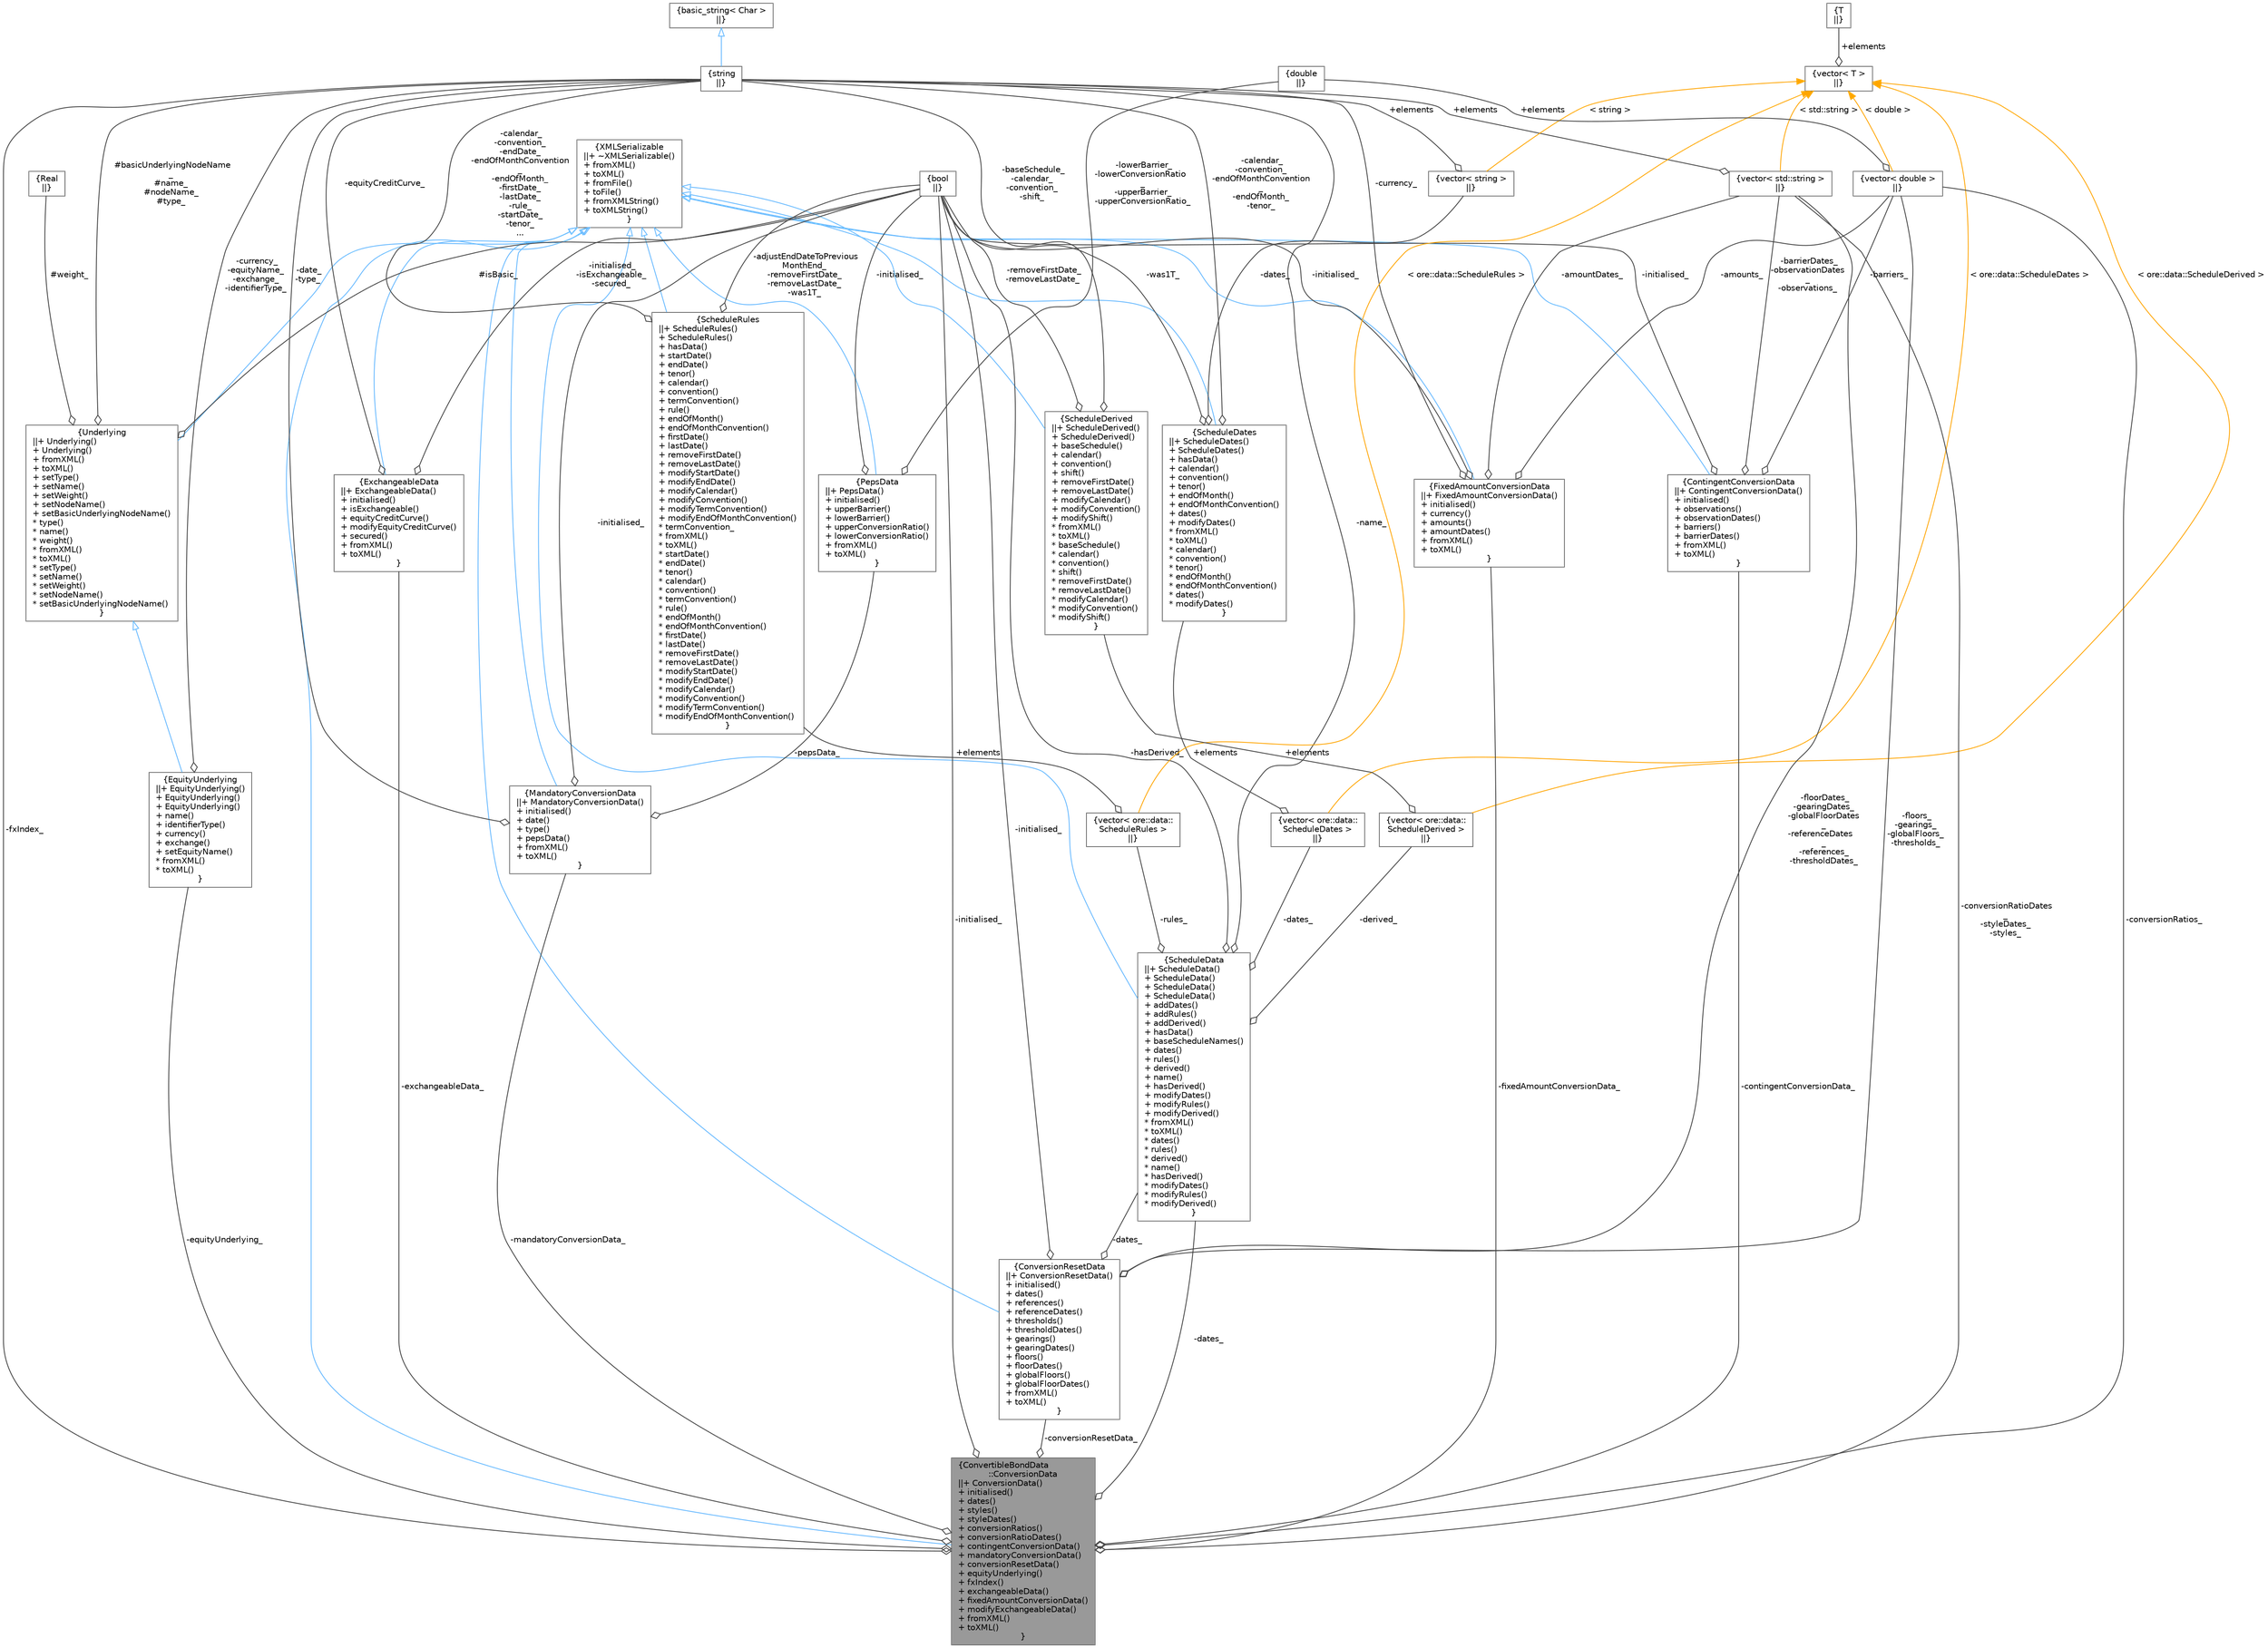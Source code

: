 digraph "ConvertibleBondData::ConversionData"
{
 // INTERACTIVE_SVG=YES
 // LATEX_PDF_SIZE
  bgcolor="transparent";
  edge [fontname=Helvetica,fontsize=10,labelfontname=Helvetica,labelfontsize=10];
  node [fontname=Helvetica,fontsize=10,shape=box,height=0.2,width=0.4];
  Node1 [label="{ConvertibleBondData\l::ConversionData\n||+ ConversionData()\l+ initialised()\l+ dates()\l+ styles()\l+ styleDates()\l+ conversionRatios()\l+ conversionRatioDates()\l+ contingentConversionData()\l+ mandatoryConversionData()\l+ conversionResetData()\l+ equityUnderlying()\l+ fxIndex()\l+ exchangeableData()\l+ fixedAmountConversionData()\l+ modifyExchangeableData()\l+ fromXML()\l+ toXML()\l}",height=0.2,width=0.4,color="gray40", fillcolor="grey60", style="filled", fontcolor="black",tooltip=" "];
  Node2 -> Node1 [dir="back",color="steelblue1",style="solid",arrowtail="onormal"];
  Node2 [label="{XMLSerializable\n||+ ~XMLSerializable()\l+ fromXML()\l+ toXML()\l+ fromFile()\l+ toFile()\l+ fromXMLString()\l+ toXMLString()\l}",height=0.2,width=0.4,color="gray40", fillcolor="white", style="filled",URL="$classore_1_1data_1_1_x_m_l_serializable.html",tooltip="Base class for all serializable classes."];
  Node3 -> Node1 [color="grey25",style="solid",label=" -initialised_" ,arrowhead="odiamond"];
  Node3 [label="{bool\n||}",height=0.2,width=0.4,color="gray40", fillcolor="white", style="filled",URL="$classbool.html",tooltip=" "];
  Node4 -> Node1 [color="grey25",style="solid",label=" -dates_" ,arrowhead="odiamond"];
  Node4 [label="{ScheduleData\n||+ ScheduleData()\l+ ScheduleData()\l+ ScheduleData()\l+ ScheduleData()\l+ addDates()\l+ addRules()\l+ addDerived()\l+ hasData()\l+ baseScheduleNames()\l+ dates()\l+ rules()\l+ derived()\l+ name()\l+ hasDerived()\l+ modifyDates()\l+ modifyRules()\l+ modifyDerived()\l* fromXML()\l* toXML()\l* dates()\l* rules()\l* derived()\l* name()\l* hasDerived()\l* modifyDates()\l* modifyRules()\l* modifyDerived()\l}",height=0.2,width=0.4,color="gray40", fillcolor="white", style="filled",URL="$classore_1_1data_1_1_schedule_data.html",tooltip="Serializable schedule data."];
  Node2 -> Node4 [dir="back",color="steelblue1",style="solid",arrowtail="onormal"];
  Node5 -> Node4 [color="grey25",style="solid",label=" -dates_" ,arrowhead="odiamond"];
  Node5 [label="{vector\< ore::data::\lScheduleDates \>\n||}",height=0.2,width=0.4,color="gray40", fillcolor="white", style="filled",tooltip=" "];
  Node6 -> Node5 [color="grey25",style="solid",label=" +elements" ,arrowhead="odiamond"];
  Node6 [label="{ScheduleDates\n||+ ScheduleDates()\l+ ScheduleDates()\l+ hasData()\l+ calendar()\l+ convention()\l+ tenor()\l+ endOfMonth()\l+ endOfMonthConvention()\l+ dates()\l+ modifyDates()\l* fromXML()\l* toXML()\l* calendar()\l* convention()\l* tenor()\l* endOfMonth()\l* endOfMonthConvention()\l* dates()\l* modifyDates()\l}",height=0.2,width=0.4,color="gray40", fillcolor="white", style="filled",URL="$classore_1_1data_1_1_schedule_dates.html",tooltip="Serializable object holding schedule Dates data."];
  Node2 -> Node6 [dir="back",color="steelblue1",style="solid",arrowtail="onormal"];
  Node7 -> Node6 [color="grey25",style="solid",label=" -calendar_\n-convention_\n-endOfMonthConvention\l_\n-endOfMonth_\n-tenor_" ,arrowhead="odiamond"];
  Node7 [label="{string\n||}",height=0.2,width=0.4,color="gray40", fillcolor="white", style="filled",tooltip=" "];
  Node8 -> Node7 [dir="back",color="steelblue1",style="solid",arrowtail="onormal"];
  Node8 [label="{basic_string\< Char \>\n||}",height=0.2,width=0.4,color="gray40", fillcolor="white", style="filled",tooltip=" "];
  Node9 -> Node6 [color="grey25",style="solid",label=" -dates_" ,arrowhead="odiamond"];
  Node9 [label="{vector\< string \>\n||}",height=0.2,width=0.4,color="gray40", fillcolor="white", style="filled",tooltip=" "];
  Node7 -> Node9 [color="grey25",style="solid",label=" +elements" ,arrowhead="odiamond"];
  Node10 -> Node9 [dir="back",color="orange",style="solid",label=" \< string \>" ];
  Node10 [label="{vector\< T \>\n||}",height=0.2,width=0.4,color="gray40", fillcolor="white", style="filled",tooltip=" "];
  Node11 -> Node10 [color="grey25",style="solid",label=" +elements" ,arrowhead="odiamond"];
  Node11 [label="{T\n||}",height=0.2,width=0.4,color="gray40", fillcolor="white", style="filled",tooltip=" "];
  Node3 -> Node6 [color="grey25",style="solid",label=" -was1T_" ,arrowhead="odiamond"];
  Node10 -> Node5 [dir="back",color="orange",style="solid",label=" \< ore::data::ScheduleDates \>" ];
  Node12 -> Node4 [color="grey25",style="solid",label=" -rules_" ,arrowhead="odiamond"];
  Node12 [label="{vector\< ore::data::\lScheduleRules \>\n||}",height=0.2,width=0.4,color="gray40", fillcolor="white", style="filled",tooltip=" "];
  Node13 -> Node12 [color="grey25",style="solid",label=" +elements" ,arrowhead="odiamond"];
  Node13 [label="{ScheduleRules\n||+ ScheduleRules()\l+ ScheduleRules()\l+ hasData()\l+ startDate()\l+ endDate()\l+ tenor()\l+ calendar()\l+ convention()\l+ termConvention()\l+ rule()\l+ endOfMonth()\l+ endOfMonthConvention()\l+ firstDate()\l+ lastDate()\l+ removeFirstDate()\l+ removeLastDate()\l+ modifyStartDate()\l+ modifyEndDate()\l+ modifyCalendar()\l+ modifyConvention()\l+ modifyTermConvention()\l+ modifyEndOfMonthConvention()\l* termConvention_\l* fromXML()\l* toXML()\l* startDate()\l* endDate()\l* tenor()\l* calendar()\l* convention()\l* termConvention()\l* rule()\l* endOfMonth()\l* endOfMonthConvention()\l* firstDate()\l* lastDate()\l* removeFirstDate()\l* removeLastDate()\l* modifyStartDate()\l* modifyEndDate()\l* modifyCalendar()\l* modifyConvention()\l* modifyTermConvention()\l* modifyEndOfMonthConvention()\l}",height=0.2,width=0.4,color="gray40", fillcolor="white", style="filled",URL="$classore_1_1data_1_1_schedule_rules.html",tooltip="Serializable object holding schedule Rules data."];
  Node2 -> Node13 [dir="back",color="steelblue1",style="solid",arrowtail="onormal"];
  Node7 -> Node13 [color="grey25",style="solid",label=" -calendar_\n-convention_\n-endDate_\n-endOfMonthConvention\l_\n-endOfMonth_\n-firstDate_\n-lastDate_\n-rule_\n-startDate_\n-tenor_\n..." ,arrowhead="odiamond"];
  Node3 -> Node13 [color="grey25",style="solid",label=" -adjustEndDateToPrevious\lMonthEnd_\n-removeFirstDate_\n-removeLastDate_\n-was1T_" ,arrowhead="odiamond"];
  Node10 -> Node12 [dir="back",color="orange",style="solid",label=" \< ore::data::ScheduleRules \>" ];
  Node14 -> Node4 [color="grey25",style="solid",label=" -derived_" ,arrowhead="odiamond"];
  Node14 [label="{vector\< ore::data::\lScheduleDerived \>\n||}",height=0.2,width=0.4,color="gray40", fillcolor="white", style="filled",tooltip=" "];
  Node15 -> Node14 [color="grey25",style="solid",label=" +elements" ,arrowhead="odiamond"];
  Node15 [label="{ScheduleDerived\n||+ ScheduleDerived()\l+ ScheduleDerived()\l+ baseSchedule()\l+ calendar()\l+ convention()\l+ shift()\l+ removeFirstDate()\l+ removeLastDate()\l+ modifyCalendar()\l+ modifyConvention()\l+ modifyShift()\l* fromXML()\l* toXML()\l* baseSchedule()\l* calendar()\l* convention()\l* shift()\l* removeFirstDate()\l* removeLastDate()\l* modifyCalendar()\l* modifyConvention()\l* modifyShift()\l}",height=0.2,width=0.4,color="gray40", fillcolor="white", style="filled",URL="$classore_1_1data_1_1_schedule_derived.html",tooltip="Serializable object holding Derived schedule data."];
  Node2 -> Node15 [dir="back",color="steelblue1",style="solid",arrowtail="onormal"];
  Node7 -> Node15 [color="grey25",style="solid",label=" -baseSchedule_\n-calendar_\n-convention_\n-shift_" ,arrowhead="odiamond"];
  Node3 -> Node15 [color="grey25",style="solid",label=" -removeFirstDate_\n-removeLastDate_" ,arrowhead="odiamond"];
  Node10 -> Node14 [dir="back",color="orange",style="solid",label=" \< ore::data::ScheduleDerived \>" ];
  Node7 -> Node4 [color="grey25",style="solid",label=" -name_" ,arrowhead="odiamond"];
  Node3 -> Node4 [color="grey25",style="solid",label=" -hasDerived_" ,arrowhead="odiamond"];
  Node16 -> Node1 [color="grey25",style="solid",label=" -conversionRatioDates\l_\n-styleDates_\n-styles_" ,arrowhead="odiamond"];
  Node16 [label="{vector\< std::string \>\n||}",height=0.2,width=0.4,color="gray40", fillcolor="white", style="filled",tooltip=" "];
  Node7 -> Node16 [color="grey25",style="solid",label=" +elements" ,arrowhead="odiamond"];
  Node10 -> Node16 [dir="back",color="orange",style="solid",label=" \< std::string \>" ];
  Node17 -> Node1 [color="grey25",style="solid",label=" -conversionRatios_" ,arrowhead="odiamond"];
  Node17 [label="{vector\< double \>\n||}",height=0.2,width=0.4,color="gray40", fillcolor="white", style="filled",tooltip=" "];
  Node18 -> Node17 [color="grey25",style="solid",label=" +elements" ,arrowhead="odiamond"];
  Node18 [label="{double\n||}",height=0.2,width=0.4,color="gray40", fillcolor="white", style="filled",tooltip=" "];
  Node10 -> Node17 [dir="back",color="orange",style="solid",label=" \< double \>" ];
  Node19 -> Node1 [color="grey25",style="solid",label=" -contingentConversionData_" ,arrowhead="odiamond"];
  Node19 [label="{ContingentConversionData\n||+ ContingentConversionData()\l+ initialised()\l+ observations()\l+ observationDates()\l+ barriers()\l+ barrierDates()\l+ fromXML()\l+ toXML()\l}",height=0.2,width=0.4,color="gray40", fillcolor="white", style="filled",URL="$classore_1_1data_1_1_convertible_bond_data_1_1_conversion_data_1_1_contingent_conversion_data.html",tooltip=" "];
  Node2 -> Node19 [dir="back",color="steelblue1",style="solid",arrowtail="onormal"];
  Node3 -> Node19 [color="grey25",style="solid",label=" -initialised_" ,arrowhead="odiamond"];
  Node16 -> Node19 [color="grey25",style="solid",label=" -barrierDates_\n-observationDates\l_\n-observations_" ,arrowhead="odiamond"];
  Node17 -> Node19 [color="grey25",style="solid",label=" -barriers_" ,arrowhead="odiamond"];
  Node20 -> Node1 [color="grey25",style="solid",label=" -mandatoryConversionData_" ,arrowhead="odiamond"];
  Node20 [label="{MandatoryConversionData\n||+ MandatoryConversionData()\l+ initialised()\l+ date()\l+ type()\l+ pepsData()\l+ fromXML()\l+ toXML()\l}",height=0.2,width=0.4,color="gray40", fillcolor="white", style="filled",URL="$classore_1_1data_1_1_convertible_bond_data_1_1_conversion_data_1_1_mandatory_conversion_data.html",tooltip=" "];
  Node2 -> Node20 [dir="back",color="steelblue1",style="solid",arrowtail="onormal"];
  Node3 -> Node20 [color="grey25",style="solid",label=" -initialised_" ,arrowhead="odiamond"];
  Node7 -> Node20 [color="grey25",style="solid",label=" -date_\n-type_" ,arrowhead="odiamond"];
  Node21 -> Node20 [color="grey25",style="solid",label=" -pepsData_" ,arrowhead="odiamond"];
  Node21 [label="{PepsData\n||+ PepsData()\l+ initialised()\l+ upperBarrier()\l+ lowerBarrier()\l+ upperConversionRatio()\l+ lowerConversionRatio()\l+ fromXML()\l+ toXML()\l}",height=0.2,width=0.4,color="gray40", fillcolor="white", style="filled",URL="$classore_1_1data_1_1_convertible_bond_data_1_1_conversion_data_1_1_mandatory_conversion_data_1_1_peps_data.html",tooltip=" "];
  Node2 -> Node21 [dir="back",color="steelblue1",style="solid",arrowtail="onormal"];
  Node3 -> Node21 [color="grey25",style="solid",label=" -initialised_" ,arrowhead="odiamond"];
  Node18 -> Node21 [color="grey25",style="solid",label=" -lowerBarrier_\n-lowerConversionRatio\l_\n-upperBarrier_\n-upperConversionRatio_" ,arrowhead="odiamond"];
  Node22 -> Node1 [color="grey25",style="solid",label=" -conversionResetData_" ,arrowhead="odiamond"];
  Node22 [label="{ConversionResetData\n||+ ConversionResetData()\l+ initialised()\l+ dates()\l+ references()\l+ referenceDates()\l+ thresholds()\l+ thresholdDates()\l+ gearings()\l+ gearingDates()\l+ floors()\l+ floorDates()\l+ globalFloors()\l+ globalFloorDates()\l+ fromXML()\l+ toXML()\l}",height=0.2,width=0.4,color="gray40", fillcolor="white", style="filled",URL="$classore_1_1data_1_1_convertible_bond_data_1_1_conversion_data_1_1_conversion_reset_data.html",tooltip=" "];
  Node2 -> Node22 [dir="back",color="steelblue1",style="solid",arrowtail="onormal"];
  Node3 -> Node22 [color="grey25",style="solid",label=" -initialised_" ,arrowhead="odiamond"];
  Node4 -> Node22 [color="grey25",style="solid",label=" -dates_" ,arrowhead="odiamond"];
  Node16 -> Node22 [color="grey25",style="solid",label=" -floorDates_\n-gearingDates_\n-globalFloorDates\l_\n-referenceDates\l_\n-references_\n-thresholdDates_" ,arrowhead="odiamond"];
  Node17 -> Node22 [color="grey25",style="solid",label=" -floors_\n-gearings_\n-globalFloors_\n-thresholds_" ,arrowhead="odiamond"];
  Node23 -> Node1 [color="grey25",style="solid",label=" -equityUnderlying_" ,arrowhead="odiamond"];
  Node23 [label="{EquityUnderlying\n||+ EquityUnderlying()\l+ EquityUnderlying()\l+ EquityUnderlying()\l+ name()\l+ identifierType()\l+ currency()\l+ exchange()\l+ setEquityName()\l* fromXML()\l* toXML()\l}",height=0.2,width=0.4,color="gray40", fillcolor="white", style="filled",URL="$classore_1_1data_1_1_equity_underlying.html",tooltip=" "];
  Node24 -> Node23 [dir="back",color="steelblue1",style="solid",arrowtail="onormal"];
  Node24 [label="{Underlying\n||+ Underlying()\l+ Underlying()\l+ fromXML()\l+ toXML()\l+ setType()\l+ setName()\l+ setWeight()\l+ setNodeName()\l+ setBasicUnderlyingNodeName()\l* type()\l* name()\l* weight()\l* fromXML()\l* toXML()\l* setType()\l* setName()\l* setWeight()\l* setNodeName()\l* setBasicUnderlyingNodeName()\l}",height=0.2,width=0.4,color="gray40", fillcolor="white", style="filled",URL="$classore_1_1data_1_1_underlying.html",tooltip="Class to hold Underlyings."];
  Node2 -> Node24 [dir="back",color="steelblue1",style="solid",arrowtail="onormal"];
  Node7 -> Node24 [color="grey25",style="solid",label=" #basicUnderlyingNodeName\l_\n#name_\n#nodeName_\n#type_" ,arrowhead="odiamond"];
  Node25 -> Node24 [color="grey25",style="solid",label=" #weight_" ,arrowhead="odiamond"];
  Node25 [label="{Real\n||}",height=0.2,width=0.4,color="gray40", fillcolor="white", style="filled",tooltip=" "];
  Node3 -> Node24 [color="grey25",style="solid",label=" #isBasic_" ,arrowhead="odiamond"];
  Node7 -> Node23 [color="grey25",style="solid",label=" -currency_\n-equityName_\n-exchange_\n-identifierType_" ,arrowhead="odiamond"];
  Node7 -> Node1 [color="grey25",style="solid",label=" -fxIndex_" ,arrowhead="odiamond"];
  Node26 -> Node1 [color="grey25",style="solid",label=" -exchangeableData_" ,arrowhead="odiamond"];
  Node26 [label="{ExchangeableData\n||+ ExchangeableData()\l+ initialised()\l+ isExchangeable()\l+ equityCreditCurve()\l+ modifyEquityCreditCurve()\l+ secured()\l+ fromXML()\l+ toXML()\l}",height=0.2,width=0.4,color="gray40", fillcolor="white", style="filled",URL="$classore_1_1data_1_1_convertible_bond_data_1_1_conversion_data_1_1_exchangeable_data.html",tooltip=" "];
  Node2 -> Node26 [dir="back",color="steelblue1",style="solid",arrowtail="onormal"];
  Node3 -> Node26 [color="grey25",style="solid",label=" -initialised_\n-isExchangeable_\n-secured_" ,arrowhead="odiamond"];
  Node7 -> Node26 [color="grey25",style="solid",label=" -equityCreditCurve_" ,arrowhead="odiamond"];
  Node27 -> Node1 [color="grey25",style="solid",label=" -fixedAmountConversionData_" ,arrowhead="odiamond"];
  Node27 [label="{FixedAmountConversionData\n||+ FixedAmountConversionData()\l+ initialised()\l+ currency()\l+ amounts()\l+ amountDates()\l+ fromXML()\l+ toXML()\l}",height=0.2,width=0.4,color="gray40", fillcolor="white", style="filled",URL="$classore_1_1data_1_1_convertible_bond_data_1_1_conversion_data_1_1_fixed_amount_conversion_data.html",tooltip=" "];
  Node2 -> Node27 [dir="back",color="steelblue1",style="solid",arrowtail="onormal"];
  Node3 -> Node27 [color="grey25",style="solid",label=" -initialised_" ,arrowhead="odiamond"];
  Node7 -> Node27 [color="grey25",style="solid",label=" -currency_" ,arrowhead="odiamond"];
  Node17 -> Node27 [color="grey25",style="solid",label=" -amounts_" ,arrowhead="odiamond"];
  Node16 -> Node27 [color="grey25",style="solid",label=" -amountDates_" ,arrowhead="odiamond"];
}
